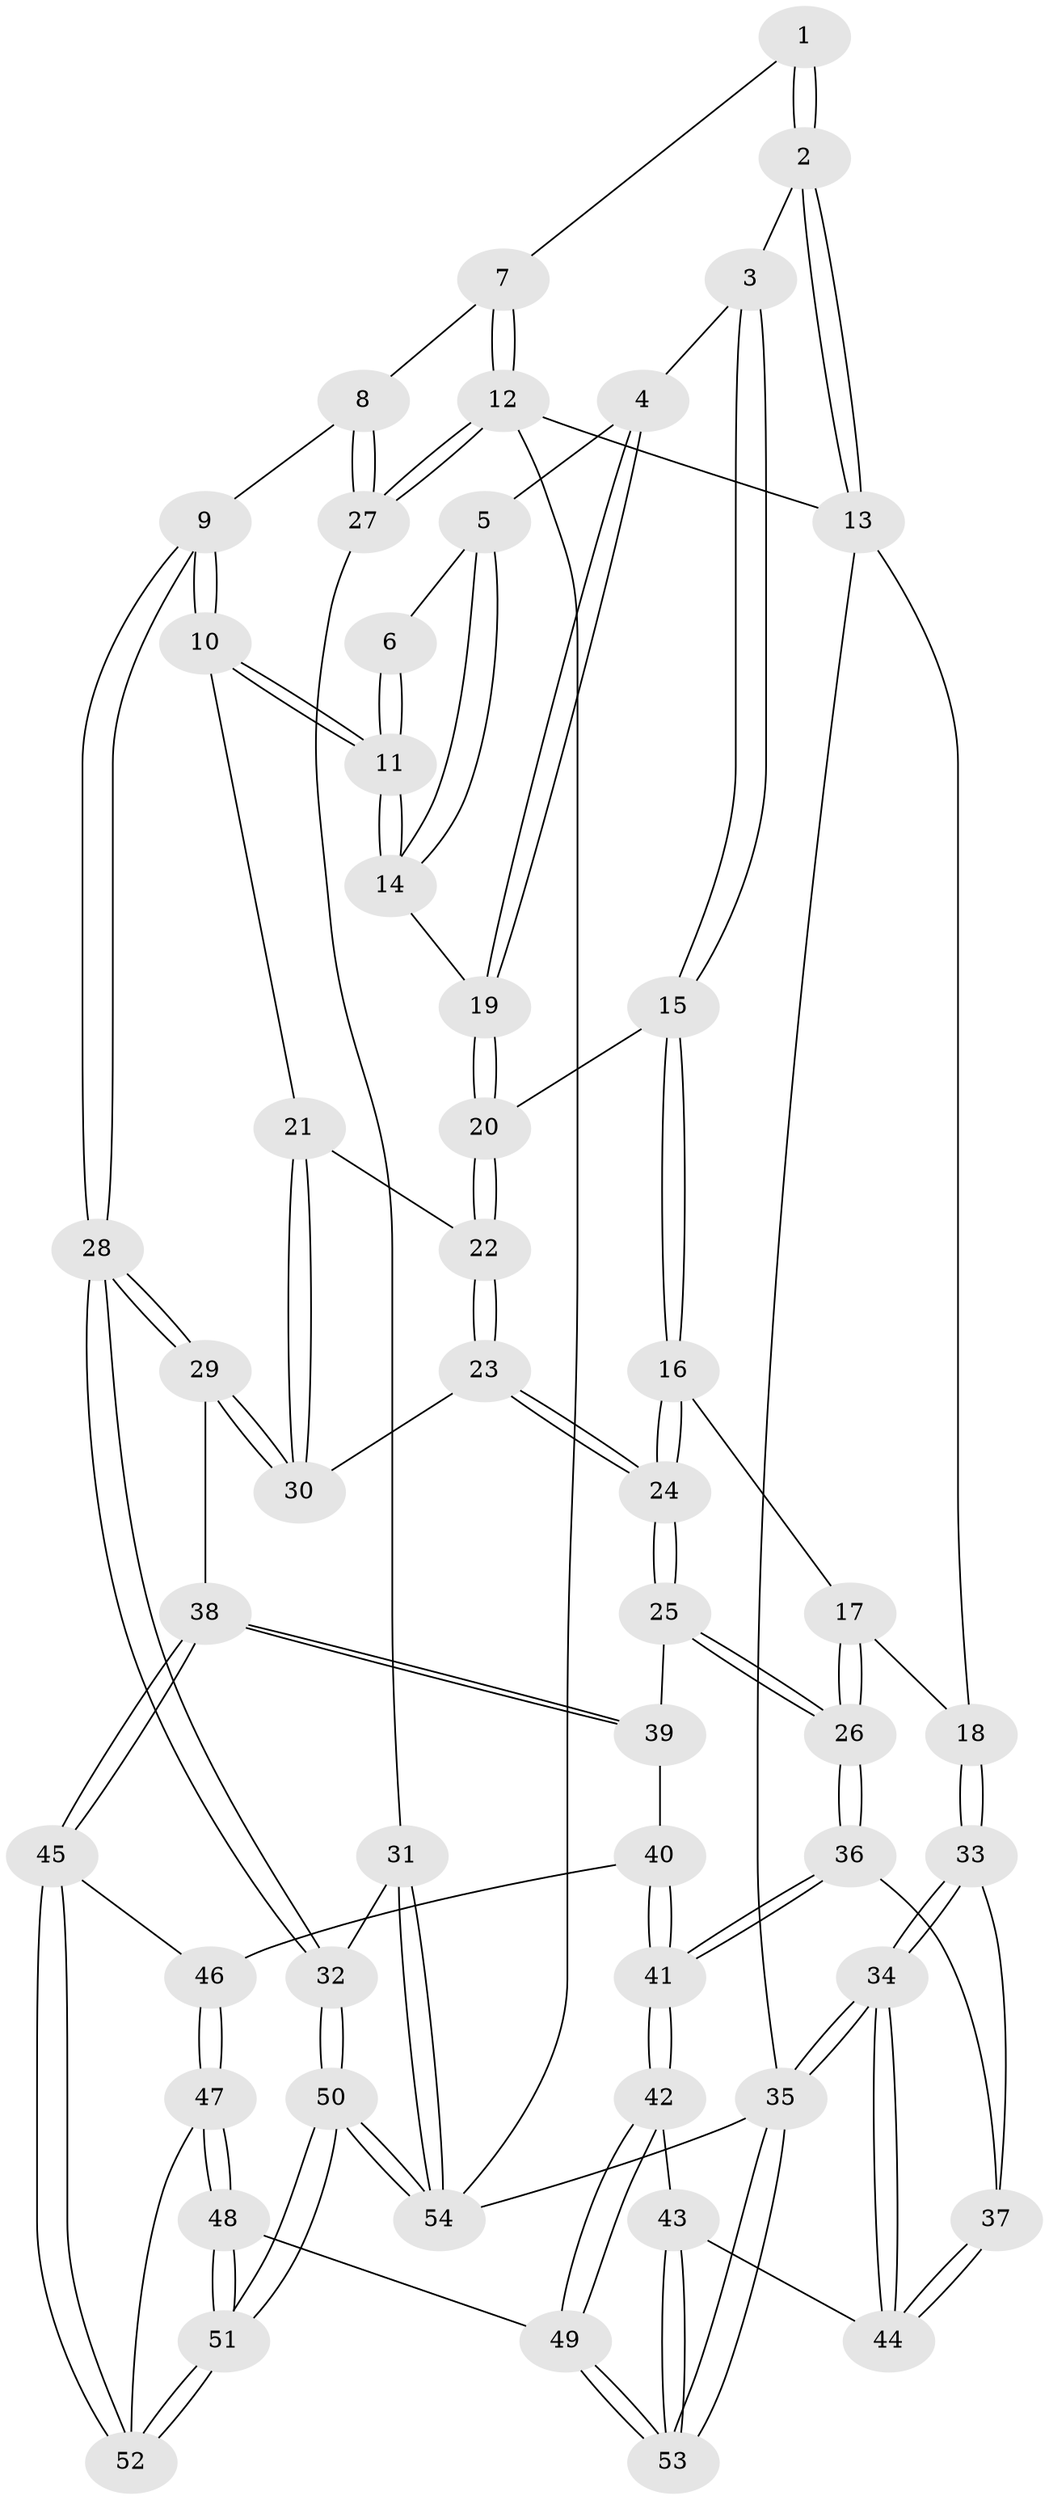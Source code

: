 // Generated by graph-tools (version 1.1) at 2025/38/03/09/25 02:38:27]
// undirected, 54 vertices, 132 edges
graph export_dot {
graph [start="1"]
  node [color=gray90,style=filled];
  1 [pos="+0.7004175353802918+0"];
  2 [pos="+0.28621729364162+0"];
  3 [pos="+0.30489731102660333+0"];
  4 [pos="+0.47479650082762387+0.0675584624091255"];
  5 [pos="+0.5999771049494763+0.04454563287066857"];
  6 [pos="+0.6953831138080415+0"];
  7 [pos="+0.9423028010754881+0"];
  8 [pos="+0.7988852534894489+0.24410388378845527"];
  9 [pos="+0.7962621773185761+0.24460336953768444"];
  10 [pos="+0.7959921777389938+0.24458405265079483"];
  11 [pos="+0.7288138910484664+0.18646246199947591"];
  12 [pos="+1+0"];
  13 [pos="+0+0"];
  14 [pos="+0.6590167161602138+0.16197424848658867"];
  15 [pos="+0.32023395851802017+0.17953286292835166"];
  16 [pos="+0.28655476940445795+0.22821073524956575"];
  17 [pos="+0.15569518525498388+0.21782997610273522"];
  18 [pos="+0+0"];
  19 [pos="+0.496726463649033+0.18546082417400472"];
  20 [pos="+0.4934035776775746+0.1905575213288147"];
  21 [pos="+0.7413467259037426+0.28834466778829454"];
  22 [pos="+0.4866240123305108+0.32510634986968184"];
  23 [pos="+0.45488928890969943+0.3795603305152569"];
  24 [pos="+0.3721578927119008+0.4305835502075284"];
  25 [pos="+0.31566366913397126+0.5302355879458558"];
  26 [pos="+0.19911915628857235+0.5736694570240028"];
  27 [pos="+1+0.3007234188407326"];
  28 [pos="+0.7982311305429532+0.6763888770828419"];
  29 [pos="+0.7034587388082625+0.6758127166306527"];
  30 [pos="+0.6440606921185494+0.4606829304222553"];
  31 [pos="+1+0.654052927270933"];
  32 [pos="+0.9015934138100447+0.7006547903157422"];
  33 [pos="+0+0.5346593668191715"];
  34 [pos="+0+1"];
  35 [pos="+0+1"];
  36 [pos="+0.19399323837331403+0.5769500822509189"];
  37 [pos="+0.16259902576484633+0.5815122289551891"];
  38 [pos="+0.6909392838276194+0.6816676364175539"];
  39 [pos="+0.4378009710332032+0.6071570922497513"];
  40 [pos="+0.4280258608995051+0.8049948309559949"];
  41 [pos="+0.3216800525876221+0.8772152350186172"];
  42 [pos="+0.3151459949994376+0.9643692881160754"];
  43 [pos="+0.13374761564382184+0.892841659574334"];
  44 [pos="+0.10418062565754763+0.8573254546437522"];
  45 [pos="+0.6849263008066012+0.692563841811234"];
  46 [pos="+0.47237265297325+0.8109029096775213"];
  47 [pos="+0.513752608055203+0.9128192359965467"];
  48 [pos="+0.45263969182505026+1"];
  49 [pos="+0.381730342352982+1"];
  50 [pos="+0.7803487527684367+1"];
  51 [pos="+0.6343526155026905+1"];
  52 [pos="+0.6845043615381796+0.6939182335856676"];
  53 [pos="+0+1"];
  54 [pos="+1+1"];
  1 -- 2;
  1 -- 2;
  1 -- 7;
  2 -- 3;
  2 -- 13;
  2 -- 13;
  3 -- 4;
  3 -- 15;
  3 -- 15;
  4 -- 5;
  4 -- 19;
  4 -- 19;
  5 -- 6;
  5 -- 14;
  5 -- 14;
  6 -- 11;
  6 -- 11;
  7 -- 8;
  7 -- 12;
  7 -- 12;
  8 -- 9;
  8 -- 27;
  8 -- 27;
  9 -- 10;
  9 -- 10;
  9 -- 28;
  9 -- 28;
  10 -- 11;
  10 -- 11;
  10 -- 21;
  11 -- 14;
  11 -- 14;
  12 -- 13;
  12 -- 27;
  12 -- 27;
  12 -- 54;
  13 -- 18;
  13 -- 35;
  14 -- 19;
  15 -- 16;
  15 -- 16;
  15 -- 20;
  16 -- 17;
  16 -- 24;
  16 -- 24;
  17 -- 18;
  17 -- 26;
  17 -- 26;
  18 -- 33;
  18 -- 33;
  19 -- 20;
  19 -- 20;
  20 -- 22;
  20 -- 22;
  21 -- 22;
  21 -- 30;
  21 -- 30;
  22 -- 23;
  22 -- 23;
  23 -- 24;
  23 -- 24;
  23 -- 30;
  24 -- 25;
  24 -- 25;
  25 -- 26;
  25 -- 26;
  25 -- 39;
  26 -- 36;
  26 -- 36;
  27 -- 31;
  28 -- 29;
  28 -- 29;
  28 -- 32;
  28 -- 32;
  29 -- 30;
  29 -- 30;
  29 -- 38;
  31 -- 32;
  31 -- 54;
  31 -- 54;
  32 -- 50;
  32 -- 50;
  33 -- 34;
  33 -- 34;
  33 -- 37;
  34 -- 35;
  34 -- 35;
  34 -- 44;
  34 -- 44;
  35 -- 53;
  35 -- 53;
  35 -- 54;
  36 -- 37;
  36 -- 41;
  36 -- 41;
  37 -- 44;
  37 -- 44;
  38 -- 39;
  38 -- 39;
  38 -- 45;
  38 -- 45;
  39 -- 40;
  40 -- 41;
  40 -- 41;
  40 -- 46;
  41 -- 42;
  41 -- 42;
  42 -- 43;
  42 -- 49;
  42 -- 49;
  43 -- 44;
  43 -- 53;
  43 -- 53;
  45 -- 46;
  45 -- 52;
  45 -- 52;
  46 -- 47;
  46 -- 47;
  47 -- 48;
  47 -- 48;
  47 -- 52;
  48 -- 49;
  48 -- 51;
  48 -- 51;
  49 -- 53;
  49 -- 53;
  50 -- 51;
  50 -- 51;
  50 -- 54;
  50 -- 54;
  51 -- 52;
  51 -- 52;
}
